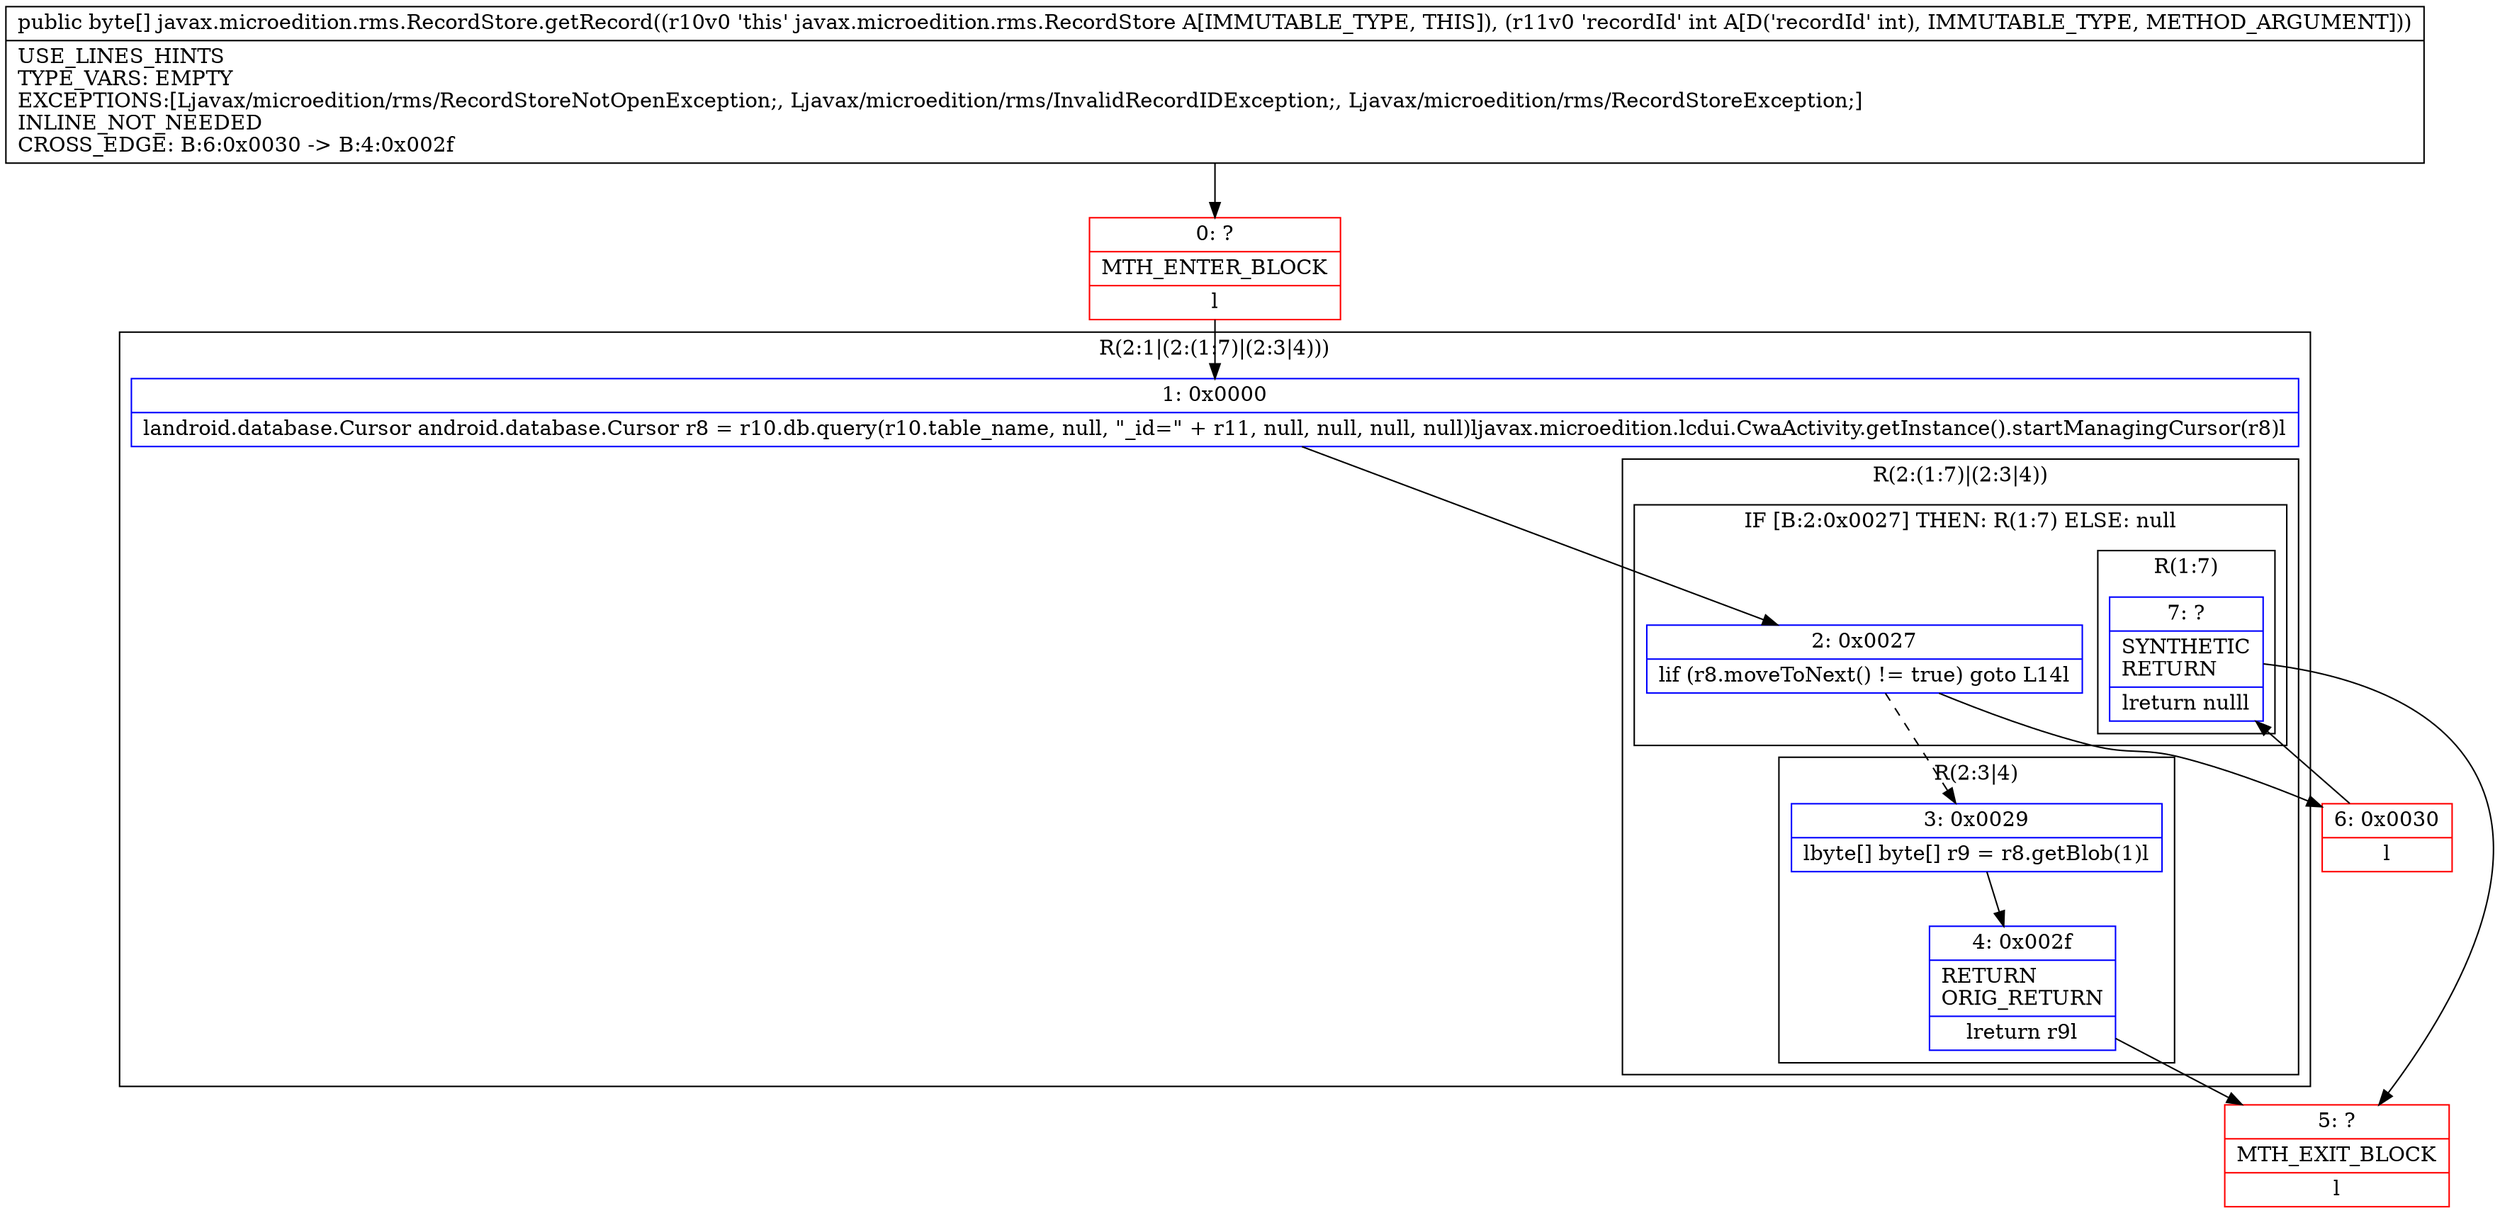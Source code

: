 digraph "CFG forjavax.microedition.rms.RecordStore.getRecord(I)[B" {
subgraph cluster_Region_550929698 {
label = "R(2:1|(2:(1:7)|(2:3|4)))";
node [shape=record,color=blue];
Node_1 [shape=record,label="{1\:\ 0x0000|landroid.database.Cursor android.database.Cursor r8 = r10.db.query(r10.table_name, null, \"_id=\" + r11, null, null, null, null)ljavax.microedition.lcdui.CwaActivity.getInstance().startManagingCursor(r8)l}"];
subgraph cluster_Region_691770818 {
label = "R(2:(1:7)|(2:3|4))";
node [shape=record,color=blue];
subgraph cluster_IfRegion_1447081833 {
label = "IF [B:2:0x0027] THEN: R(1:7) ELSE: null";
node [shape=record,color=blue];
Node_2 [shape=record,label="{2\:\ 0x0027|lif (r8.moveToNext() != true) goto L14l}"];
subgraph cluster_Region_1980306775 {
label = "R(1:7)";
node [shape=record,color=blue];
Node_7 [shape=record,label="{7\:\ ?|SYNTHETIC\lRETURN\l|lreturn nulll}"];
}
}
subgraph cluster_Region_578052518 {
label = "R(2:3|4)";
node [shape=record,color=blue];
Node_3 [shape=record,label="{3\:\ 0x0029|lbyte[] byte[] r9 = r8.getBlob(1)l}"];
Node_4 [shape=record,label="{4\:\ 0x002f|RETURN\lORIG_RETURN\l|lreturn r9l}"];
}
}
}
Node_0 [shape=record,color=red,label="{0\:\ ?|MTH_ENTER_BLOCK\l|l}"];
Node_5 [shape=record,color=red,label="{5\:\ ?|MTH_EXIT_BLOCK\l|l}"];
Node_6 [shape=record,color=red,label="{6\:\ 0x0030|l}"];
MethodNode[shape=record,label="{public byte[] javax.microedition.rms.RecordStore.getRecord((r10v0 'this' javax.microedition.rms.RecordStore A[IMMUTABLE_TYPE, THIS]), (r11v0 'recordId' int A[D('recordId' int), IMMUTABLE_TYPE, METHOD_ARGUMENT]))  | USE_LINES_HINTS\lTYPE_VARS: EMPTY\lEXCEPTIONS:[Ljavax\/microedition\/rms\/RecordStoreNotOpenException;, Ljavax\/microedition\/rms\/InvalidRecordIDException;, Ljavax\/microedition\/rms\/RecordStoreException;]\lINLINE_NOT_NEEDED\lCROSS_EDGE: B:6:0x0030 \-\> B:4:0x002f\l}"];
MethodNode -> Node_0;
Node_1 -> Node_2;
Node_2 -> Node_3[style=dashed];
Node_2 -> Node_6;
Node_7 -> Node_5;
Node_3 -> Node_4;
Node_4 -> Node_5;
Node_0 -> Node_1;
Node_6 -> Node_7;
}

